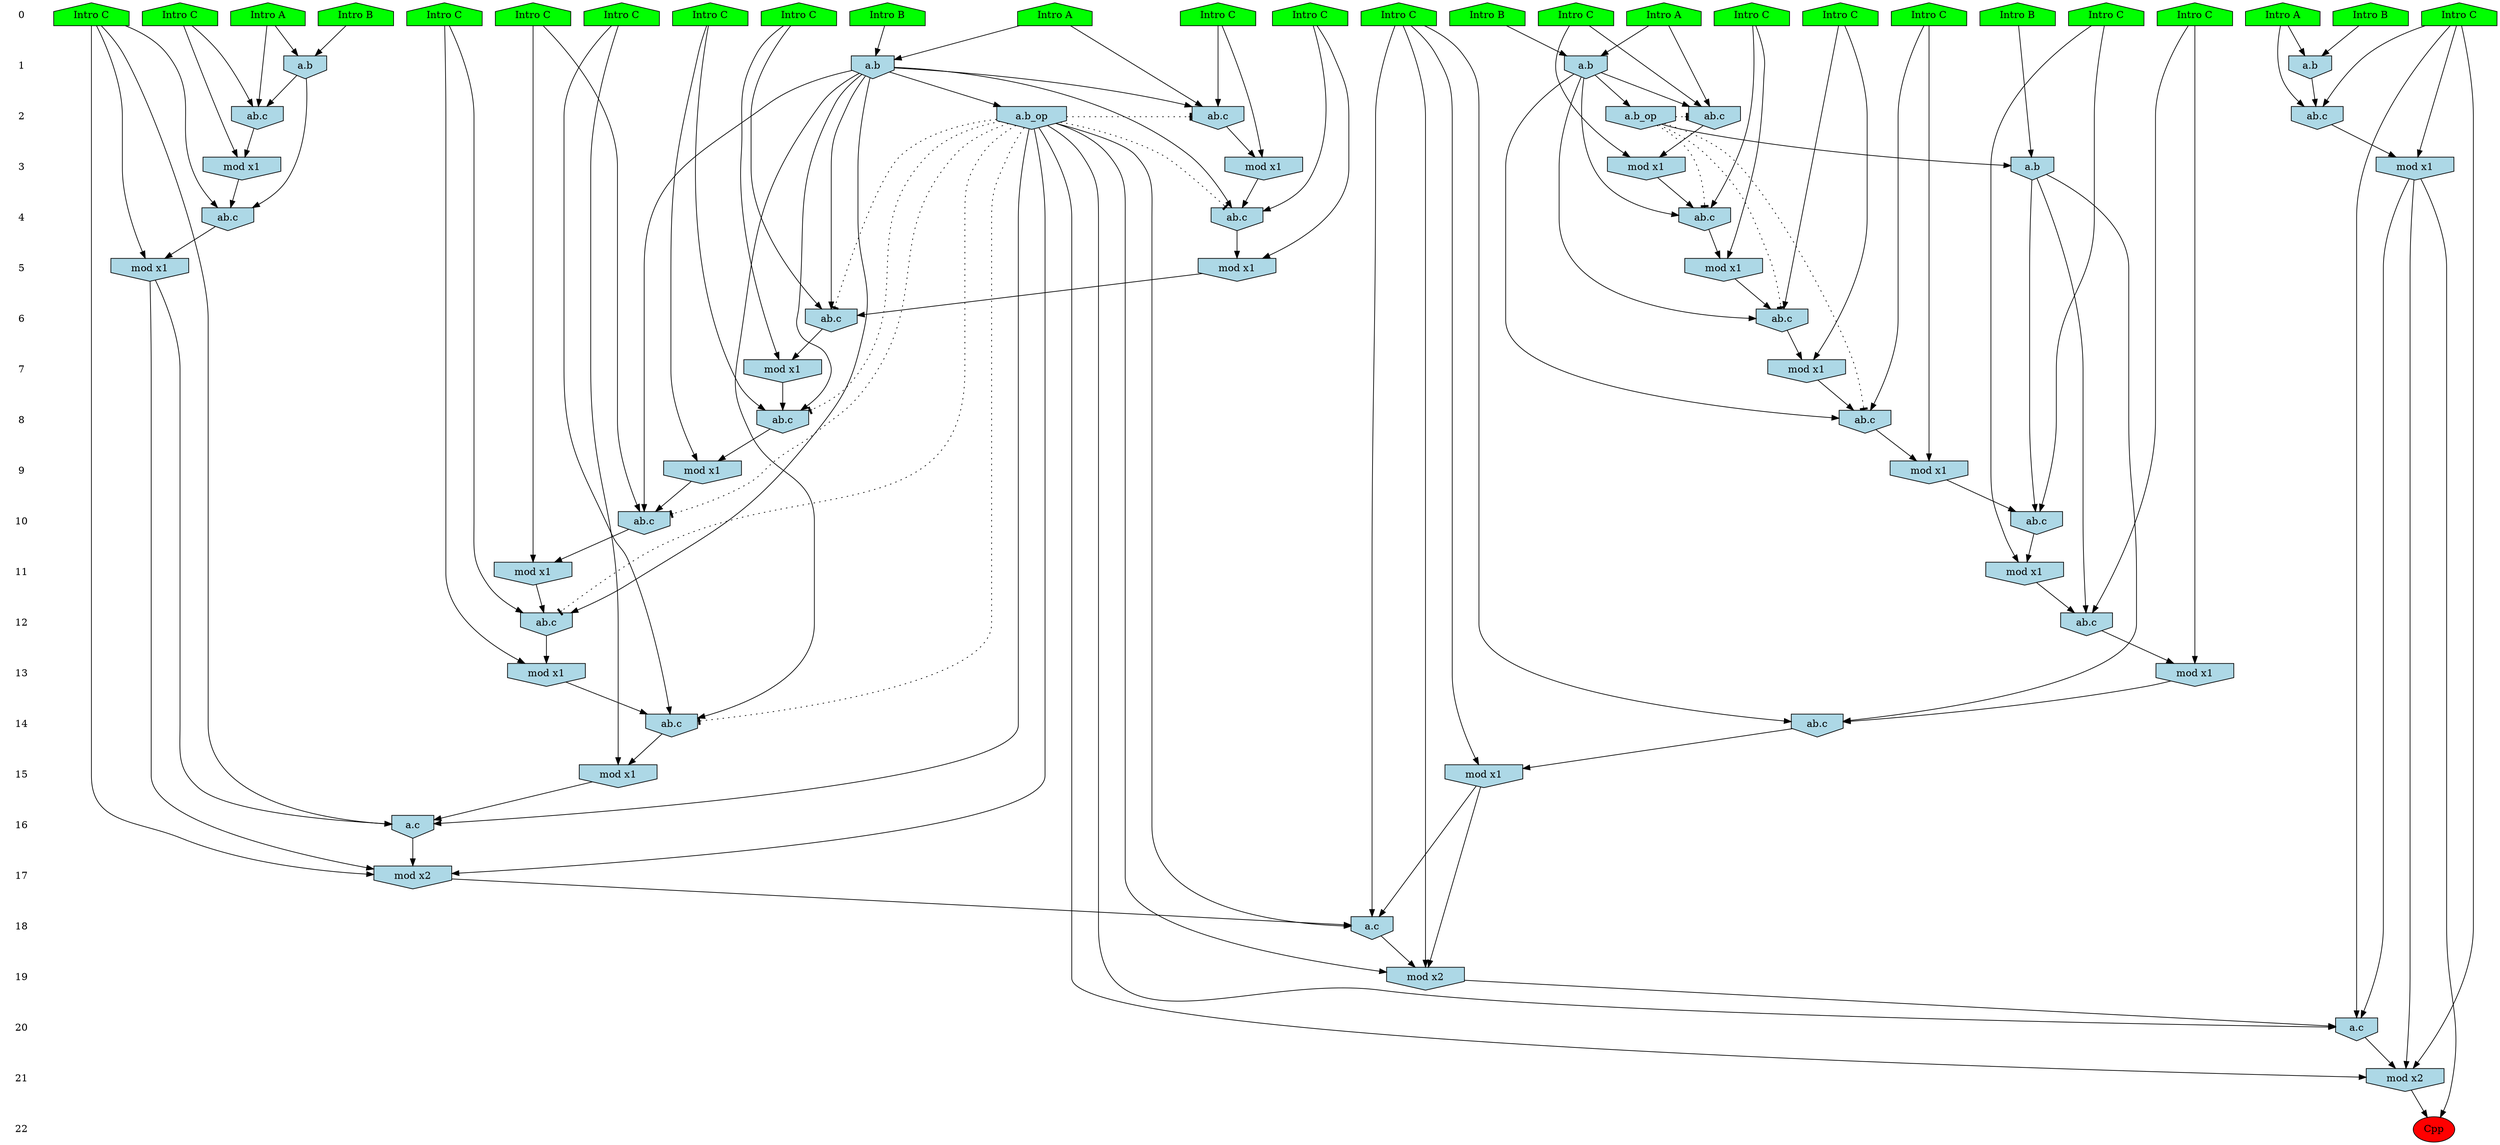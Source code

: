 /* Compression of 1 causal flows obtained in average at 1.577041E+01 t.u */
/* Compressed causal flows were: [2649] */
digraph G{
 ranksep=.5 ; 
{ rank = same ; "0" [shape=plaintext] ; node_1 [label ="Intro B", shape=house, style=filled, fillcolor=green] ;
node_2 [label ="Intro B", shape=house, style=filled, fillcolor=green] ;
node_3 [label ="Intro A", shape=house, style=filled, fillcolor=green] ;
node_4 [label ="Intro B", shape=house, style=filled, fillcolor=green] ;
node_5 [label ="Intro A", shape=house, style=filled, fillcolor=green] ;
node_6 [label ="Intro B", shape=house, style=filled, fillcolor=green] ;
node_7 [label ="Intro A", shape=house, style=filled, fillcolor=green] ;
node_8 [label ="Intro A", shape=house, style=filled, fillcolor=green] ;
node_9 [label ="Intro B", shape=house, style=filled, fillcolor=green] ;
node_10 [label ="Intro C", shape=house, style=filled, fillcolor=green] ;
node_11 [label ="Intro C", shape=house, style=filled, fillcolor=green] ;
node_12 [label ="Intro C", shape=house, style=filled, fillcolor=green] ;
node_13 [label ="Intro C", shape=house, style=filled, fillcolor=green] ;
node_14 [label ="Intro C", shape=house, style=filled, fillcolor=green] ;
node_15 [label ="Intro C", shape=house, style=filled, fillcolor=green] ;
node_16 [label ="Intro C", shape=house, style=filled, fillcolor=green] ;
node_17 [label ="Intro C", shape=house, style=filled, fillcolor=green] ;
node_18 [label ="Intro C", shape=house, style=filled, fillcolor=green] ;
node_19 [label ="Intro C", shape=house, style=filled, fillcolor=green] ;
node_20 [label ="Intro C", shape=house, style=filled, fillcolor=green] ;
node_21 [label ="Intro C", shape=house, style=filled, fillcolor=green] ;
node_22 [label ="Intro C", shape=house, style=filled, fillcolor=green] ;
node_23 [label ="Intro C", shape=house, style=filled, fillcolor=green] ;
node_24 [label ="Intro C", shape=house, style=filled, fillcolor=green] ;
node_25 [label ="Intro C", shape=house, style=filled, fillcolor=green] ;
node_26 [label ="Intro C", shape=house, style=filled, fillcolor=green] ;
}
{ rank = same ; "1" [shape=plaintext] ; node_27 [label="a.b", shape=invhouse, style=filled, fillcolor = lightblue] ;
node_30 [label="a.b", shape=invhouse, style=filled, fillcolor = lightblue] ;
node_36 [label="a.b", shape=invhouse, style=filled, fillcolor = lightblue] ;
node_49 [label="a.b", shape=invhouse, style=filled, fillcolor = lightblue] ;
}
{ rank = same ; "2" [shape=plaintext] ; node_28 [label="ab.c", shape=invhouse, style=filled, fillcolor = lightblue] ;
node_37 [label="ab.c", shape=invhouse, style=filled, fillcolor = lightblue] ;
node_42 [label="ab.c", shape=invhouse, style=filled, fillcolor = lightblue] ;
node_50 [label="ab.c", shape=invhouse, style=filled, fillcolor = lightblue] ;
node_54 [label="a.b_op", shape=invhouse, style=filled, fillcolor = lightblue] ;
node_62 [label="a.b_op", shape=invhouse, style=filled, fillcolor = lightblue] ;
}
{ rank = same ; "3" [shape=plaintext] ; node_29 [label="mod x1", shape=invhouse, style=filled, fillcolor = lightblue] ;
node_39 [label="mod x1", shape=invhouse, style=filled, fillcolor = lightblue] ;
node_52 [label="mod x1", shape=invhouse, style=filled, fillcolor = lightblue] ;
node_53 [label="mod x1", shape=invhouse, style=filled, fillcolor = lightblue] ;
node_57 [label="a.b", shape=invhouse, style=filled, fillcolor = lightblue] ;
}
{ rank = same ; "4" [shape=plaintext] ; node_31 [label="ab.c", shape=invhouse, style=filled, fillcolor = lightblue] ;
node_41 [label="ab.c", shape=invhouse, style=filled, fillcolor = lightblue] ;
node_55 [label="ab.c", shape=invhouse, style=filled, fillcolor = lightblue] ;
}
{ rank = same ; "5" [shape=plaintext] ; node_32 [label="mod x1", shape=invhouse, style=filled, fillcolor = lightblue] ;
node_43 [label="mod x1", shape=invhouse, style=filled, fillcolor = lightblue] ;
node_64 [label="mod x1", shape=invhouse, style=filled, fillcolor = lightblue] ;
}
{ rank = same ; "6" [shape=plaintext] ; node_33 [label="ab.c", shape=invhouse, style=filled, fillcolor = lightblue] ;
node_44 [label="ab.c", shape=invhouse, style=filled, fillcolor = lightblue] ;
}
{ rank = same ; "7" [shape=plaintext] ; node_34 [label="mod x1", shape=invhouse, style=filled, fillcolor = lightblue] ;
node_46 [label="mod x1", shape=invhouse, style=filled, fillcolor = lightblue] ;
}
{ rank = same ; "8" [shape=plaintext] ; node_35 [label="ab.c", shape=invhouse, style=filled, fillcolor = lightblue] ;
node_47 [label="ab.c", shape=invhouse, style=filled, fillcolor = lightblue] ;
}
{ rank = same ; "9" [shape=plaintext] ; node_38 [label="mod x1", shape=invhouse, style=filled, fillcolor = lightblue] ;
node_51 [label="mod x1", shape=invhouse, style=filled, fillcolor = lightblue] ;
}
{ rank = same ; "10" [shape=plaintext] ; node_40 [label="ab.c", shape=invhouse, style=filled, fillcolor = lightblue] ;
node_58 [label="ab.c", shape=invhouse, style=filled, fillcolor = lightblue] ;
}
{ rank = same ; "11" [shape=plaintext] ; node_45 [label="mod x1", shape=invhouse, style=filled, fillcolor = lightblue] ;
node_59 [label="mod x1", shape=invhouse, style=filled, fillcolor = lightblue] ;
}
{ rank = same ; "12" [shape=plaintext] ; node_48 [label="ab.c", shape=invhouse, style=filled, fillcolor = lightblue] ;
node_61 [label="ab.c", shape=invhouse, style=filled, fillcolor = lightblue] ;
}
{ rank = same ; "13" [shape=plaintext] ; node_56 [label="mod x1", shape=invhouse, style=filled, fillcolor = lightblue] ;
node_63 [label="mod x1", shape=invhouse, style=filled, fillcolor = lightblue] ;
}
{ rank = same ; "14" [shape=plaintext] ; node_60 [label="ab.c", shape=invhouse, style=filled, fillcolor = lightblue] ;
node_67 [label="ab.c", shape=invhouse, style=filled, fillcolor = lightblue] ;
}
{ rank = same ; "15" [shape=plaintext] ; node_65 [label="mod x1", shape=invhouse, style=filled, fillcolor = lightblue] ;
node_69 [label="mod x1", shape=invhouse, style=filled, fillcolor = lightblue] ;
}
{ rank = same ; "16" [shape=plaintext] ; node_66 [label="a.c", shape=invhouse, style=filled, fillcolor = lightblue] ;
}
{ rank = same ; "17" [shape=plaintext] ; node_68 [label="mod x2", shape=invhouse, style=filled, fillcolor = lightblue] ;
}
{ rank = same ; "18" [shape=plaintext] ; node_70 [label="a.c", shape=invhouse, style=filled, fillcolor = lightblue] ;
}
{ rank = same ; "19" [shape=plaintext] ; node_71 [label="mod x2", shape=invhouse, style=filled, fillcolor = lightblue] ;
}
{ rank = same ; "20" [shape=plaintext] ; node_72 [label="a.c", shape=invhouse, style=filled, fillcolor = lightblue] ;
}
{ rank = same ; "21" [shape=plaintext] ; node_73 [label="mod x2", shape=invhouse, style=filled, fillcolor = lightblue] ;
}
{ rank = same ; "22" [shape=plaintext] ; node_74 [label ="Cpp", style=filled, fillcolor=red] ;
}
"0" -> "1" [style="invis"]; 
"1" -> "2" [style="invis"]; 
"2" -> "3" [style="invis"]; 
"3" -> "4" [style="invis"]; 
"4" -> "5" [style="invis"]; 
"5" -> "6" [style="invis"]; 
"6" -> "7" [style="invis"]; 
"7" -> "8" [style="invis"]; 
"8" -> "9" [style="invis"]; 
"9" -> "10" [style="invis"]; 
"10" -> "11" [style="invis"]; 
"11" -> "12" [style="invis"]; 
"12" -> "13" [style="invis"]; 
"13" -> "14" [style="invis"]; 
"14" -> "15" [style="invis"]; 
"15" -> "16" [style="invis"]; 
"16" -> "17" [style="invis"]; 
"17" -> "18" [style="invis"]; 
"18" -> "19" [style="invis"]; 
"19" -> "20" [style="invis"]; 
"20" -> "21" [style="invis"]; 
"21" -> "22" [style="invis"]; 
node_4 -> node_27
node_7 -> node_27
node_7 -> node_28
node_20 -> node_28
node_27 -> node_28
node_20 -> node_29
node_28 -> node_29
node_3 -> node_30
node_9 -> node_30
node_26 -> node_31
node_27 -> node_31
node_29 -> node_31
node_26 -> node_32
node_31 -> node_32
node_16 -> node_33
node_27 -> node_33
node_32 -> node_33
node_16 -> node_34
node_33 -> node_34
node_13 -> node_35
node_27 -> node_35
node_34 -> node_35
node_2 -> node_36
node_8 -> node_36
node_3 -> node_37
node_11 -> node_37
node_30 -> node_37
node_13 -> node_38
node_35 -> node_38
node_11 -> node_39
node_37 -> node_39
node_18 -> node_40
node_27 -> node_40
node_38 -> node_40
node_23 -> node_41
node_30 -> node_41
node_39 -> node_41
node_8 -> node_42
node_17 -> node_42
node_36 -> node_42
node_23 -> node_43
node_41 -> node_43
node_19 -> node_44
node_30 -> node_44
node_43 -> node_44
node_18 -> node_45
node_40 -> node_45
node_19 -> node_46
node_44 -> node_46
node_21 -> node_47
node_30 -> node_47
node_46 -> node_47
node_10 -> node_48
node_27 -> node_48
node_45 -> node_48
node_1 -> node_49
node_5 -> node_49
node_5 -> node_50
node_15 -> node_50
node_49 -> node_50
node_21 -> node_51
node_47 -> node_51
node_15 -> node_52
node_50 -> node_52
node_17 -> node_53
node_42 -> node_53
node_30 -> node_54
node_14 -> node_55
node_36 -> node_55
node_53 -> node_55
node_10 -> node_56
node_48 -> node_56
node_6 -> node_57
node_54 -> node_57
node_12 -> node_58
node_51 -> node_58
node_57 -> node_58
node_12 -> node_59
node_58 -> node_59
node_25 -> node_60
node_27 -> node_60
node_56 -> node_60
node_24 -> node_61
node_57 -> node_61
node_59 -> node_61
node_27 -> node_62
node_24 -> node_63
node_61 -> node_63
node_14 -> node_64
node_55 -> node_64
node_25 -> node_65
node_60 -> node_65
node_14 -> node_66
node_62 -> node_66
node_64 -> node_66
node_65 -> node_66
node_22 -> node_67
node_57 -> node_67
node_63 -> node_67
node_14 -> node_68
node_62 -> node_68
node_64 -> node_68
node_66 -> node_68
node_22 -> node_69
node_67 -> node_69
node_22 -> node_70
node_62 -> node_70
node_68 -> node_70
node_69 -> node_70
node_22 -> node_71
node_62 -> node_71
node_69 -> node_71
node_70 -> node_71
node_15 -> node_72
node_52 -> node_72
node_62 -> node_72
node_71 -> node_72
node_15 -> node_73
node_52 -> node_73
node_62 -> node_73
node_72 -> node_73
node_52 -> node_74
node_73 -> node_74
node_54 -> node_47 [style=dotted, arrowhead = tee] 
node_54 -> node_44 [style=dotted, arrowhead = tee] 
node_54 -> node_41 [style=dotted, arrowhead = tee] 
node_54 -> node_37 [style=dotted, arrowhead = tee] 
node_62 -> node_40 [style=dotted, arrowhead = tee] 
node_62 -> node_48 [style=dotted, arrowhead = tee] 
node_62 -> node_60 [style=dotted, arrowhead = tee] 
node_62 -> node_35 [style=dotted, arrowhead = tee] 
node_62 -> node_33 [style=dotted, arrowhead = tee] 
node_62 -> node_31 [style=dotted, arrowhead = tee] 
node_62 -> node_28 [style=dotted, arrowhead = tee] 
}
/*
 Dot generation time: 0.000300
*/